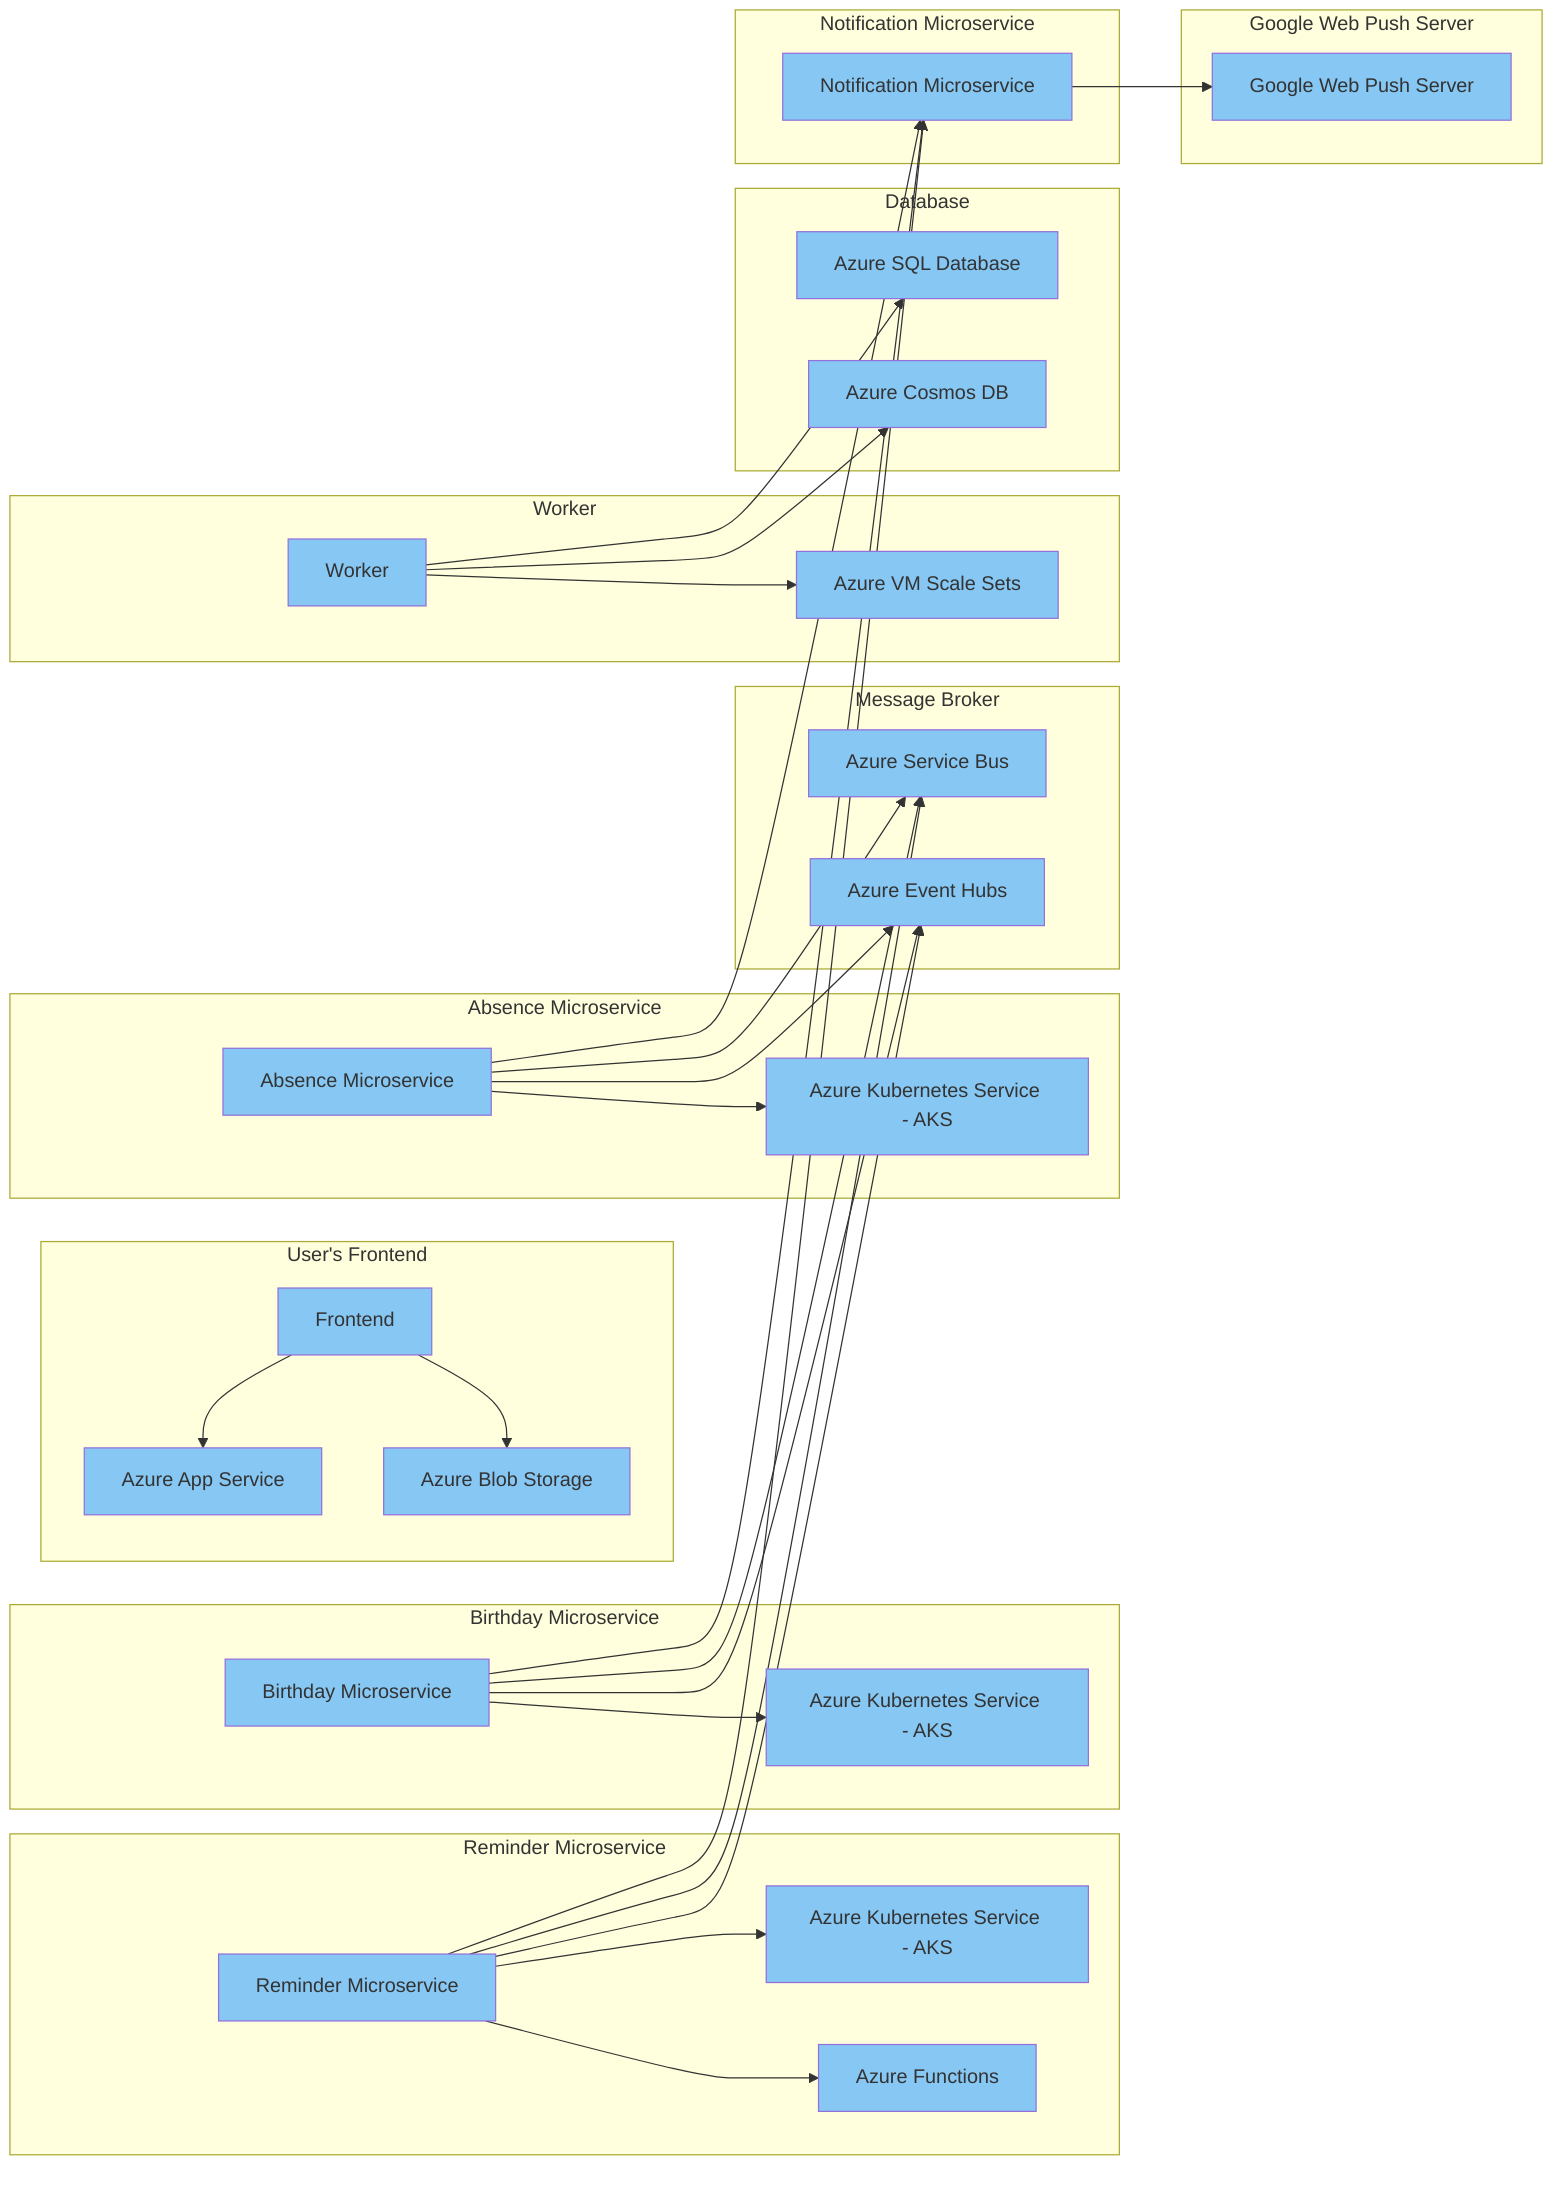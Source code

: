 graph LR

  subgraph User's Frontend
    A[Frontend]
    B[Azure App Service]
    C[Azure Blob Storage]
  end

  subgraph Reminder Microservice
    D[Reminder Microservice]
    E[Azure Kubernetes Service - AKS]
    F[Azure Functions]
  end

  subgraph Birthday Microservice
    G[Birthday Microservice]
    H[Azure Kubernetes Service - AKS]
  end

  subgraph Absence Microservice
    I[Absence Microservice]
    J[Azure Kubernetes Service - AKS]
  end

  subgraph Message Broker
    K[Azure Service Bus]
    L[Azure Event Hubs]
  end

  subgraph Worker
    M[Worker]
    N[Azure VM Scale Sets]
  end

  subgraph Database
    O[Azure SQL Database]
    P[Azure Cosmos DB]
  end

  subgraph Notification Microservice
    Q[Notification Microservice]
  end

  subgraph Google Web Push Server
    R[Google Web Push Server]
  end

  A --> B
  A --> C
  D --> E
  D --> F
  D --> K
  D --> L
  G --> H
  G --> K
  G --> L
  I --> J
  I --> K
  I --> L
  M --> N
  M --> O
  M --> P
  D --> Q
  G --> Q
  I --> Q
  Q --> R

  style A fill:#86c7f3
  style B fill:#86c7f3
  style C fill:#86c7f3
  style D fill:#86c7f3
  style E fill:#86c7f3
  style F fill:#86c7f3
  style G fill:#86c7f3
  style H fill:#86c7f3
  style I fill:#86c7f3
  style J fill:#86c7f3
  style K fill:#86c7f3
  style L fill:#86c7f3
  style M fill:#86c7f3
  style N fill:#86c7f3
  style O fill:#86c7f3
  style P fill:#86c7f3
  style Q fill:#86c7f3
  style R fill:#86c7f3